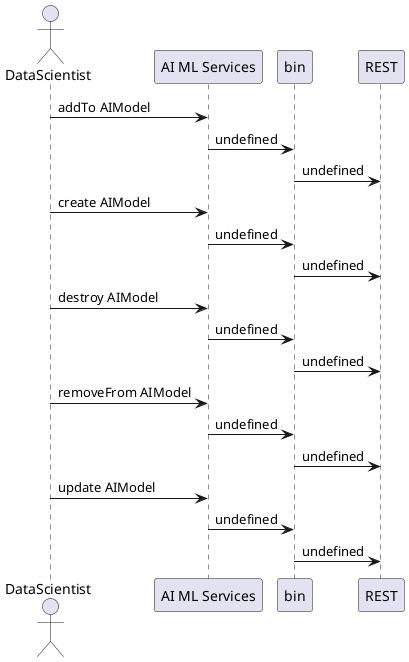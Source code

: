 @startuml


actor "DataScientist" as datascientist




datascientist -> "AI ML Services": addTo AIModel
"AI ML Services" -> bin: undefined
bin -> REST: undefined

datascientist -> "AI ML Services": create AIModel
"AI ML Services" -> bin: undefined
bin -> REST: undefined

datascientist -> "AI ML Services": destroy AIModel
"AI ML Services" -> bin: undefined
bin -> REST: undefined

datascientist -> "AI ML Services": removeFrom AIModel
"AI ML Services" -> bin: undefined
bin -> REST: undefined

datascientist -> "AI ML Services": update AIModel
"AI ML Services" -> bin: undefined
bin -> REST: undefined



@enduml
